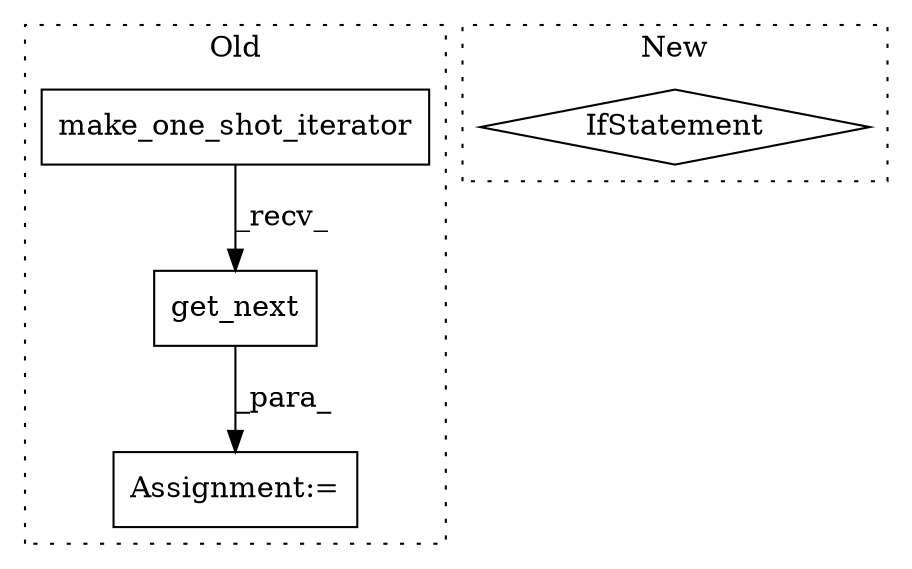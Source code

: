 digraph G {
subgraph cluster0 {
1 [label="get_next" a="32" s="3507" l="10" shape="box"];
3 [label="Assignment:=" a="7" s="3497" l="1" shape="box"];
4 [label="make_one_shot_iterator" a="32" s="3460" l="24" shape="box"];
label = "Old";
style="dotted";
}
subgraph cluster1 {
2 [label="IfStatement" a="25" s="3055,3072" l="4,2" shape="diamond"];
label = "New";
style="dotted";
}
1 -> 3 [label="_para_"];
4 -> 1 [label="_recv_"];
}